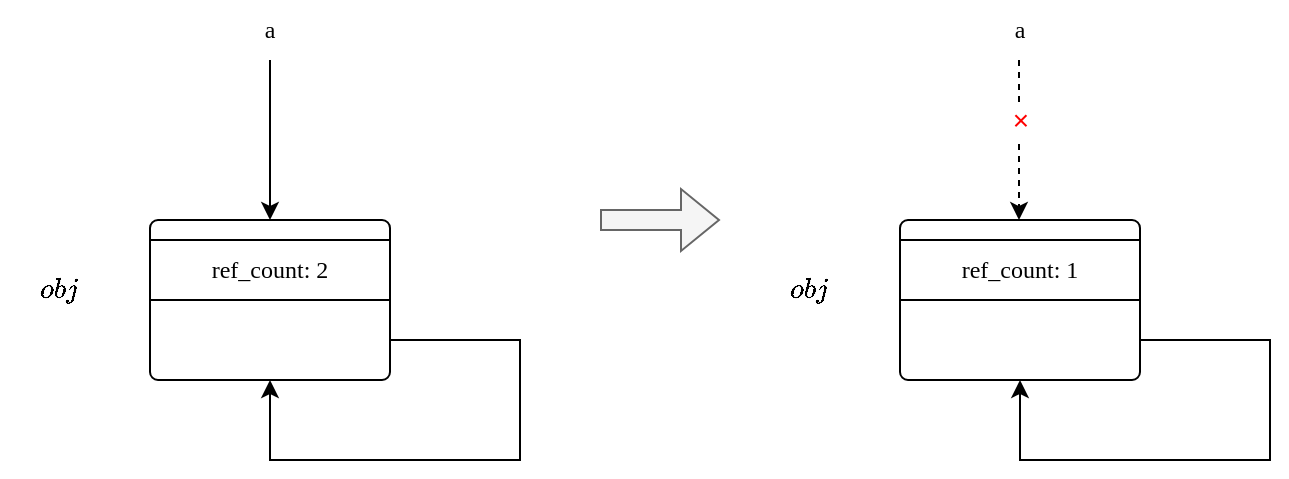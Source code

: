 <mxfile version="21.3.7" type="device">
  <diagram name="Page-1" id="hw6oiQ31l7DK528irrPP">
    <mxGraphModel dx="1114" dy="894" grid="1" gridSize="10" guides="1" tooltips="1" connect="1" arrows="1" fold="1" page="1" pageScale="1" pageWidth="850" pageHeight="1100" math="1" shadow="0">
      <root>
        <mxCell id="0" />
        <mxCell id="1" parent="0" />
        <mxCell id="0B67MQePRuzJ2LEqM6Md-3" value="" style="group" vertex="1" connectable="0" parent="1">
          <mxGeometry x="125" y="200" width="120" height="80" as="geometry" />
        </mxCell>
        <mxCell id="0B67MQePRuzJ2LEqM6Md-4" value="" style="rounded=1;whiteSpace=wrap;html=1;arcSize=5;fontFamily=SF Mono;" vertex="1" parent="0B67MQePRuzJ2LEqM6Md-3">
          <mxGeometry width="120" height="80" as="geometry" />
        </mxCell>
        <mxCell id="0B67MQePRuzJ2LEqM6Md-5" value="ref_count: 2" style="rounded=0;whiteSpace=wrap;html=1;fontFamily=SF Mono;" vertex="1" parent="0B67MQePRuzJ2LEqM6Md-3">
          <mxGeometry y="10" width="120" height="30" as="geometry" />
        </mxCell>
        <mxCell id="0B67MQePRuzJ2LEqM6Md-9" value="" style="endArrow=classic;html=1;rounded=0;exitX=1;exitY=0.75;exitDx=0;exitDy=0;entryX=0.5;entryY=1;entryDx=0;entryDy=0;" edge="1" parent="0B67MQePRuzJ2LEqM6Md-3" source="0B67MQePRuzJ2LEqM6Md-4" target="0B67MQePRuzJ2LEqM6Md-4">
          <mxGeometry width="50" height="50" relative="1" as="geometry">
            <mxPoint x="205" y="70" as="sourcePoint" />
            <mxPoint x="255" y="20" as="targetPoint" />
            <Array as="points">
              <mxPoint x="185" y="60" />
              <mxPoint x="185" y="120" />
              <mxPoint x="60" y="120" />
            </Array>
          </mxGeometry>
        </mxCell>
        <mxCell id="0B67MQePRuzJ2LEqM6Md-6" value="a" style="text;html=1;strokeColor=none;fillColor=none;align=center;verticalAlign=middle;whiteSpace=wrap;rounded=0;fontFamily=SF Mono;" vertex="1" parent="1">
          <mxGeometry x="155" y="90" width="60" height="30" as="geometry" />
        </mxCell>
        <mxCell id="0B67MQePRuzJ2LEqM6Md-7" value="" style="endArrow=classic;html=1;rounded=0;exitX=0.5;exitY=1;exitDx=0;exitDy=0;entryX=0.5;entryY=0;entryDx=0;entryDy=0;" edge="1" parent="1" source="0B67MQePRuzJ2LEqM6Md-6" target="0B67MQePRuzJ2LEqM6Md-4">
          <mxGeometry width="50" height="50" relative="1" as="geometry">
            <mxPoint x="405" y="370" as="sourcePoint" />
            <mxPoint x="455" y="320" as="targetPoint" />
          </mxGeometry>
        </mxCell>
        <mxCell id="0B67MQePRuzJ2LEqM6Md-8" value="$$obj$$" style="text;html=1;strokeColor=none;fillColor=none;align=center;verticalAlign=middle;whiteSpace=wrap;rounded=0;" vertex="1" parent="1">
          <mxGeometry x="50" y="220" width="60" height="30" as="geometry" />
        </mxCell>
        <mxCell id="0B67MQePRuzJ2LEqM6Md-10" value="" style="shape=flexArrow;endArrow=classic;html=1;rounded=0;fillColor=#f5f5f5;strokeColor=#666666;" edge="1" parent="1">
          <mxGeometry width="50" height="50" relative="1" as="geometry">
            <mxPoint x="350" y="200" as="sourcePoint" />
            <mxPoint x="410" y="200" as="targetPoint" />
          </mxGeometry>
        </mxCell>
        <mxCell id="0B67MQePRuzJ2LEqM6Md-11" value="" style="group" vertex="1" connectable="0" parent="1">
          <mxGeometry x="500" y="200" width="120" height="80" as="geometry" />
        </mxCell>
        <mxCell id="0B67MQePRuzJ2LEqM6Md-12" value="" style="rounded=1;whiteSpace=wrap;html=1;arcSize=5;fontFamily=SF Mono;" vertex="1" parent="0B67MQePRuzJ2LEqM6Md-11">
          <mxGeometry width="120" height="80" as="geometry" />
        </mxCell>
        <mxCell id="0B67MQePRuzJ2LEqM6Md-13" value="ref_count: 1" style="rounded=0;whiteSpace=wrap;html=1;fontFamily=SF Mono;" vertex="1" parent="0B67MQePRuzJ2LEqM6Md-11">
          <mxGeometry y="10" width="120" height="30" as="geometry" />
        </mxCell>
        <mxCell id="0B67MQePRuzJ2LEqM6Md-14" value="" style="endArrow=classic;html=1;rounded=0;exitX=1;exitY=0.75;exitDx=0;exitDy=0;entryX=0.5;entryY=1;entryDx=0;entryDy=0;" edge="1" parent="0B67MQePRuzJ2LEqM6Md-11" source="0B67MQePRuzJ2LEqM6Md-12" target="0B67MQePRuzJ2LEqM6Md-12">
          <mxGeometry width="50" height="50" relative="1" as="geometry">
            <mxPoint x="205" y="70" as="sourcePoint" />
            <mxPoint x="255" y="20" as="targetPoint" />
            <Array as="points">
              <mxPoint x="185" y="60" />
              <mxPoint x="185" y="120" />
              <mxPoint x="60" y="120" />
            </Array>
          </mxGeometry>
        </mxCell>
        <mxCell id="0B67MQePRuzJ2LEqM6Md-15" value="a" style="text;html=1;strokeColor=none;fillColor=none;align=center;verticalAlign=middle;whiteSpace=wrap;rounded=0;fontFamily=SF Mono;" vertex="1" parent="1">
          <mxGeometry x="530" y="90" width="60" height="30" as="geometry" />
        </mxCell>
        <mxCell id="0B67MQePRuzJ2LEqM6Md-17" value="$$obj$$" style="text;html=1;strokeColor=none;fillColor=none;align=center;verticalAlign=middle;whiteSpace=wrap;rounded=0;" vertex="1" parent="1">
          <mxGeometry x="425" y="220" width="60" height="30" as="geometry" />
        </mxCell>
        <mxCell id="0B67MQePRuzJ2LEqM6Md-18" value="&lt;font style=&quot;font-size: 14px;&quot;&gt;×&lt;/font&gt;" style="endArrow=classic;html=1;rounded=0;exitX=0.5;exitY=1;exitDx=0;exitDy=0;entryX=0.5;entryY=0;entryDx=0;entryDy=0;fontColor=#FF0000;dashed=1;" edge="1" parent="1">
          <mxGeometry x="-0.25" width="50" height="50" relative="1" as="geometry">
            <mxPoint x="559.5" y="120" as="sourcePoint" />
            <mxPoint x="559.5" y="200" as="targetPoint" />
            <mxPoint as="offset" />
          </mxGeometry>
        </mxCell>
      </root>
    </mxGraphModel>
  </diagram>
</mxfile>
